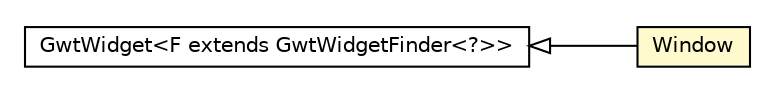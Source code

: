 #!/usr/local/bin/dot
#
# Class diagram 
# Generated by UMLGraph version R5_6-24-gf6e263 (http://www.umlgraph.org/)
#

digraph G {
	edge [fontname="Helvetica",fontsize=10,labelfontname="Helvetica",labelfontsize=10];
	node [fontname="Helvetica",fontsize=10,shape=plaintext];
	nodesep=0.25;
	ranksep=0.5;
	rankdir=LR;
	// org.senchalabs.gwt.gwtdriver.gxt.models.Window
	c576 [label=<<table title="org.senchalabs.gwt.gwtdriver.gxt.models.Window" border="0" cellborder="1" cellspacing="0" cellpadding="2" port="p" bgcolor="lemonChiffon" href="./Window.html">
		<tr><td><table border="0" cellspacing="0" cellpadding="1">
<tr><td align="center" balign="center"> Window </td></tr>
		</table></td></tr>
		</table>>, URL="./Window.html", fontname="Helvetica", fontcolor="black", fontsize=10.0];
	//org.senchalabs.gwt.gwtdriver.gxt.models.Window extends org.senchalabs.gwt.gwtdriver.models.GwtWidget<org.senchalabs.gwt.gwtdriver.gxt.models.Window.WindowFinder>
	c598:p -> c576:p [dir=back,arrowtail=empty];
	// org.senchalabs.gwt.gwtdriver.models.GwtWidget<F extends org.senchalabs.gwt.gwtdriver.models.GwtWidgetFinder<?>>
	c598 [label=<<table title="org.senchalabs.gwt.gwtdriver.models.GwtWidget" border="0" cellborder="1" cellspacing="0" cellpadding="2" port="p" href="http://java.sun.com/j2se/1.4.2/docs/api/org/senchalabs/gwt/gwtdriver/models/GwtWidget.html">
		<tr><td><table border="0" cellspacing="0" cellpadding="1">
<tr><td align="center" balign="center"> GwtWidget&lt;F extends GwtWidgetFinder&lt;?&gt;&gt; </td></tr>
		</table></td></tr>
		</table>>, URL="http://java.sun.com/j2se/1.4.2/docs/api/org/senchalabs/gwt/gwtdriver/models/GwtWidget.html", fontname="Helvetica", fontcolor="black", fontsize=10.0];
}

